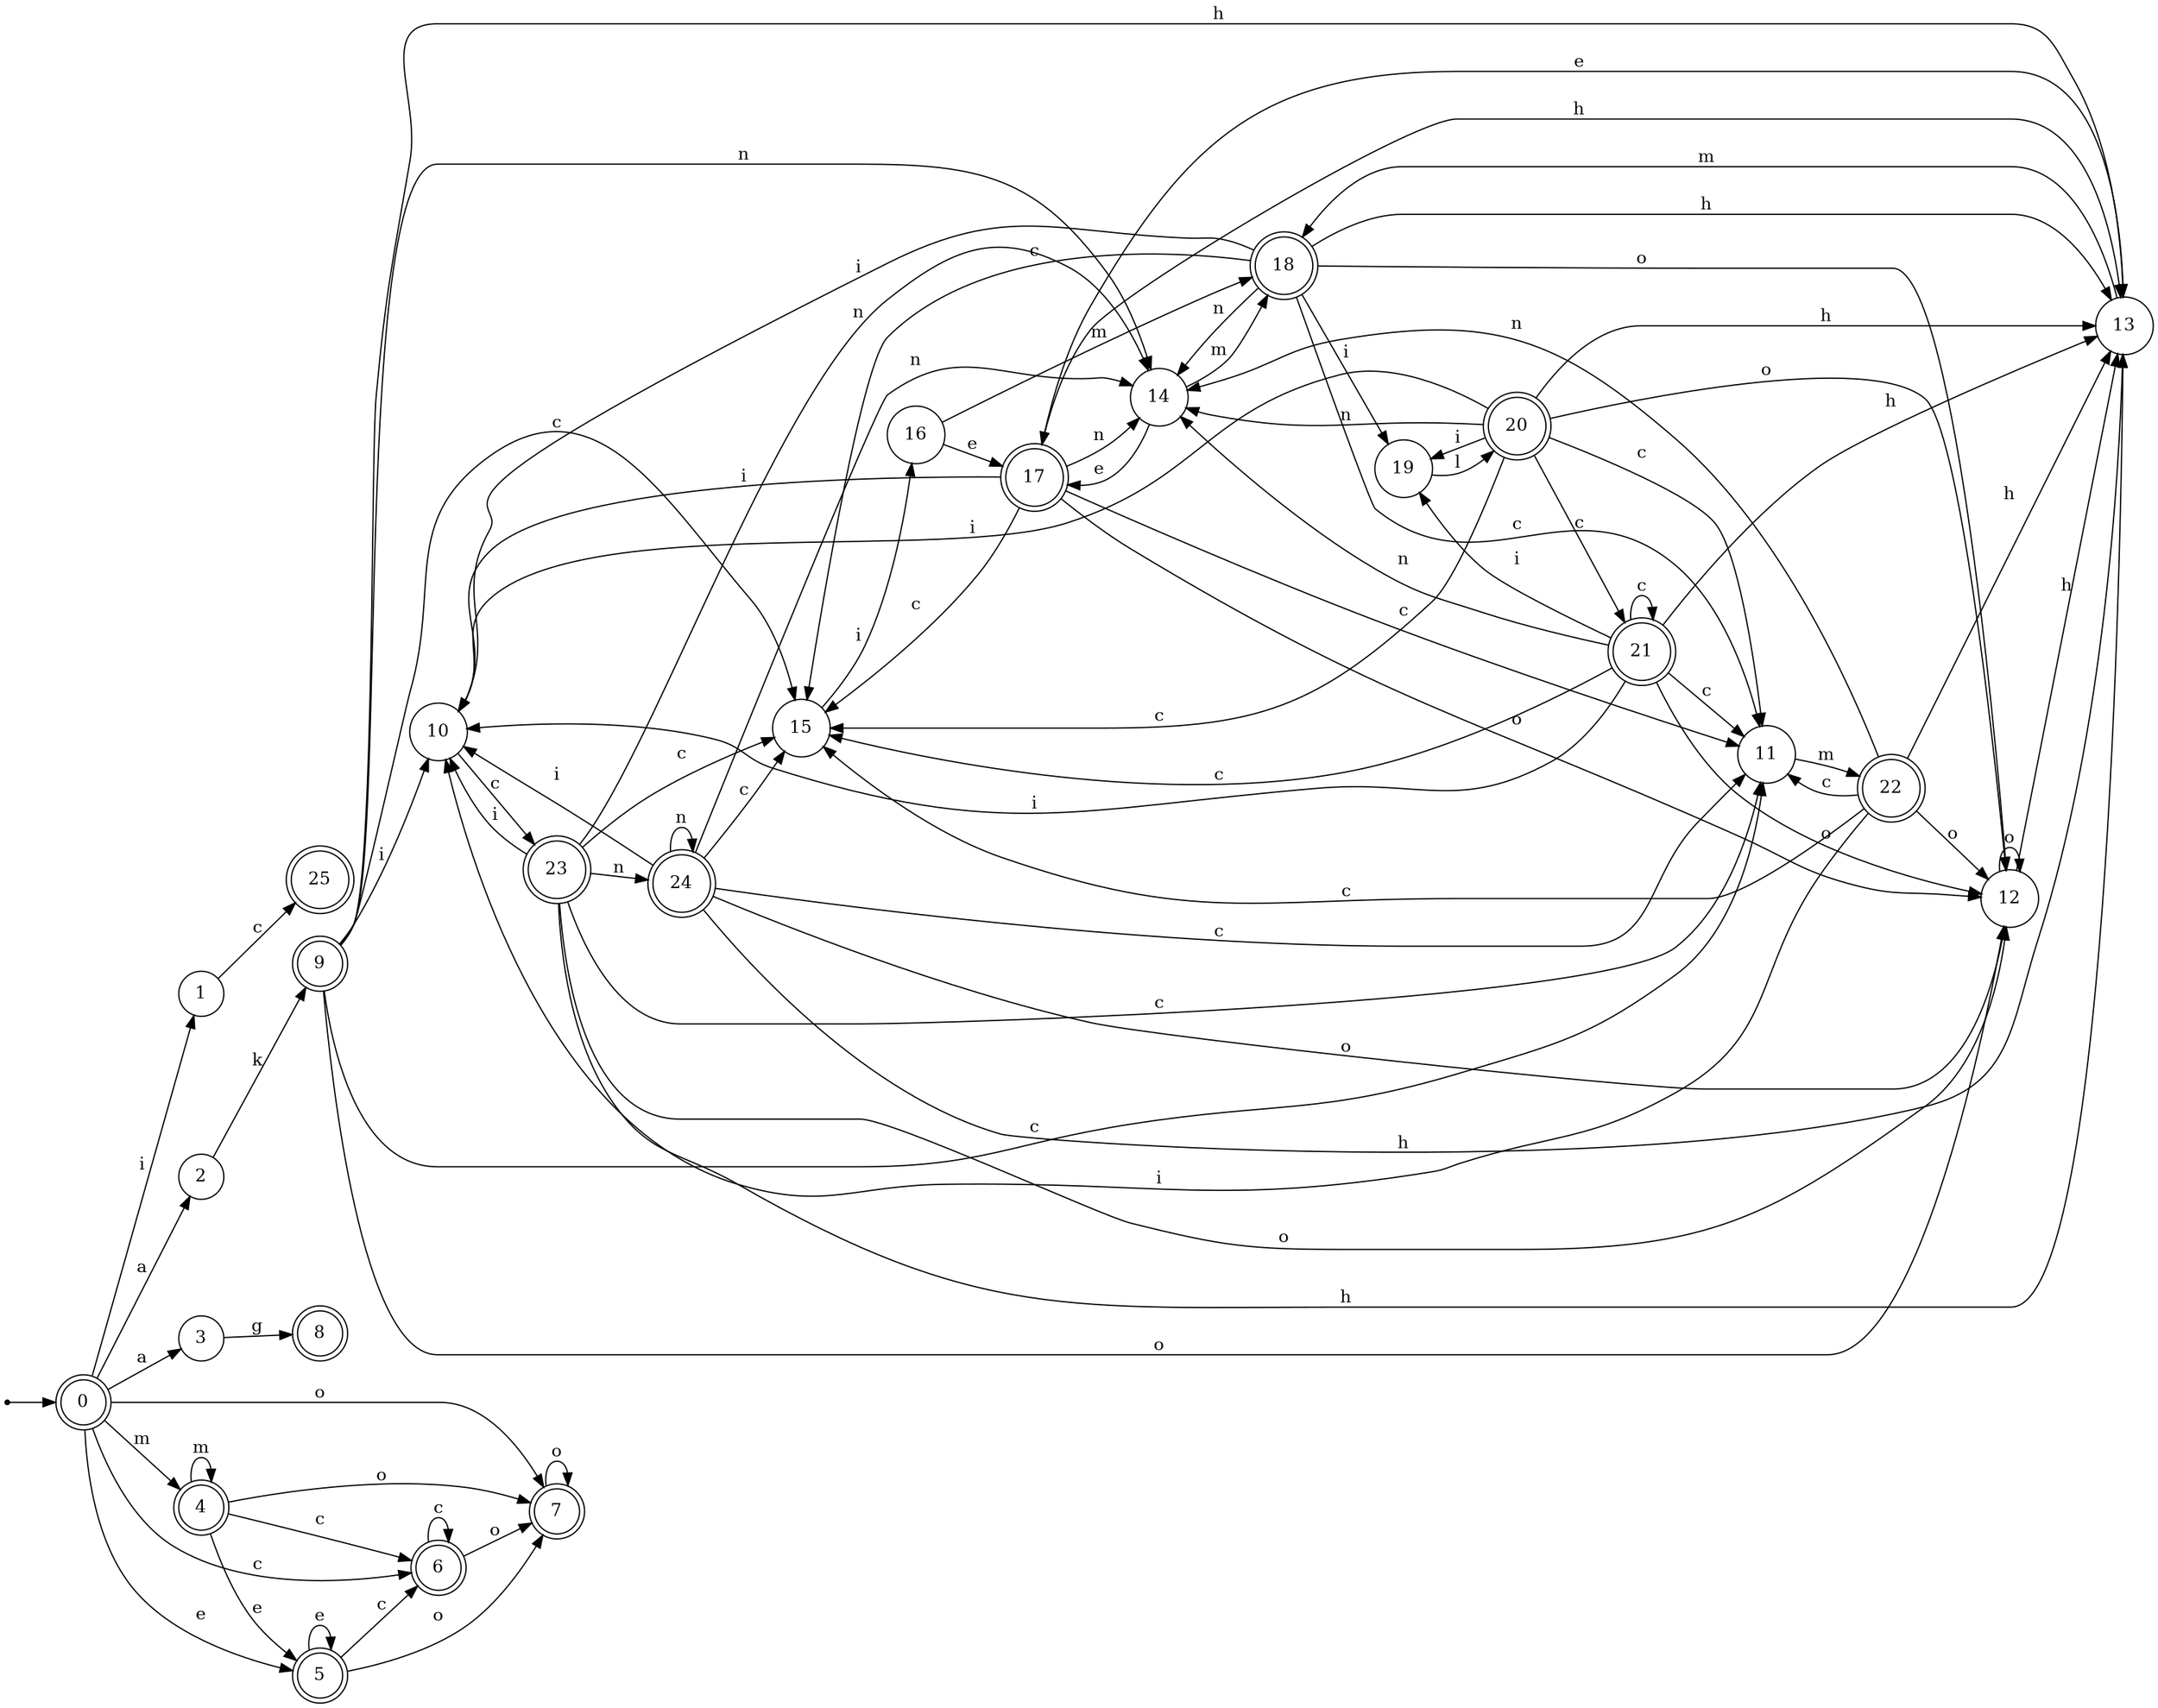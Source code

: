 digraph finite_state_machine {
rankdir=LR;
size="20,20";
node [shape = point]; "dummy0"
node [shape = doublecircle]; "0";"dummy0" -> "0";
node [shape = circle]; "1";
node [shape = circle]; "2";
node [shape = circle]; "3";
node [shape = doublecircle]; "4";node [shape = doublecircle]; "5";node [shape = doublecircle]; "6";node [shape = doublecircle]; "7";node [shape = doublecircle]; "8";node [shape = doublecircle]; "9";node [shape = circle]; "10";
node [shape = circle]; "11";
node [shape = circle]; "12";
node [shape = circle]; "13";
node [shape = circle]; "14";
node [shape = circle]; "15";
node [shape = circle]; "16";
node [shape = doublecircle]; "17";node [shape = doublecircle]; "18";node [shape = circle]; "19";
node [shape = doublecircle]; "20";node [shape = doublecircle]; "21";node [shape = doublecircle]; "22";node [shape = doublecircle]; "23";node [shape = doublecircle]; "24";node [shape = doublecircle]; "25";"0" -> "1" [label = "i"];
 "0" -> "2" [label = "a"];
 "0" -> "3" [label = "a"];
 "0" -> "4" [label = "m"];
 "0" -> "5" [label = "e"];
 "0" -> "6" [label = "c"];
 "0" -> "7" [label = "o"];
 "7" -> "7" [label = "o"];
 "6" -> "6" [label = "c"];
 "6" -> "7" [label = "o"];
 "5" -> "5" [label = "e"];
 "5" -> "6" [label = "c"];
 "5" -> "7" [label = "o"];
 "4" -> "4" [label = "m"];
 "4" -> "5" [label = "e"];
 "4" -> "6" [label = "c"];
 "4" -> "7" [label = "o"];
 "3" -> "8" [label = "g"];
 "2" -> "9" [label = "k"];
 "9" -> "10" [label = "i"];
 "9" -> "11" [label = "c"];
 "9" -> "15" [label = "c"];
 "9" -> "12" [label = "o"];
 "9" -> "13" [label = "h"];
 "9" -> "14" [label = "n"];
 "15" -> "16" [label = "i"];
 "16" -> "17" [label = "e"];
 "16" -> "18" [label = "m"];
 "18" -> "10" [label = "i"];
 "18" -> "19" [label = "i"];
 "18" -> "12" [label = "o"];
 "18" -> "13" [label = "h"];
 "18" -> "14" [label = "n"];
 "18" -> "11" [label = "c"];
 "18" -> "15" [label = "c"];
 "19" -> "20" [label = "l"];
 "20" -> "10" [label = "i"];
 "20" -> "19" [label = "i"];
 "20" -> "11" [label = "c"];
 "20" -> "21" [label = "c"];
 "20" -> "15" [label = "c"];
 "20" -> "12" [label = "o"];
 "20" -> "13" [label = "h"];
 "20" -> "14" [label = "n"];
 "21" -> "11" [label = "c"];
 "21" -> "21" [label = "c"];
 "21" -> "15" [label = "c"];
 "21" -> "10" [label = "i"];
 "21" -> "19" [label = "i"];
 "21" -> "12" [label = "o"];
 "21" -> "13" [label = "h"];
 "21" -> "14" [label = "n"];
 "17" -> "12" [label = "o"];
 "17" -> "13" [label = "h"];
 "17" -> "14" [label = "n"];
 "17" -> "11" [label = "c"];
 "17" -> "15" [label = "c"];
 "17" -> "10" [label = "i"];
 "14" -> "17" [label = "e"];
 "14" -> "18" [label = "m"];
 "13" -> "17" [label = "e"];
 "13" -> "18" [label = "m"];
 "12" -> "12" [label = "o"];
 "12" -> "13" [label = "h"];
 "11" -> "22" [label = "m"];
 "22" -> "11" [label = "c"];
 "22" -> "15" [label = "c"];
 "22" -> "10" [label = "i"];
 "22" -> "12" [label = "o"];
 "22" -> "13" [label = "h"];
 "22" -> "14" [label = "n"];
 "10" -> "23" [label = "c"];
 "23" -> "10" [label = "i"];
 "23" -> "24" [label = "n"];
 "23" -> "14" [label = "n"];
 "23" -> "11" [label = "c"];
 "23" -> "15" [label = "c"];
 "23" -> "12" [label = "o"];
 "23" -> "13" [label = "h"];
 "24" -> "24" [label = "n"];
 "24" -> "14" [label = "n"];
 "24" -> "10" [label = "i"];
 "24" -> "11" [label = "c"];
 "24" -> "15" [label = "c"];
 "24" -> "12" [label = "o"];
 "24" -> "13" [label = "h"];
 "1" -> "25" [label = "c"];
 }
